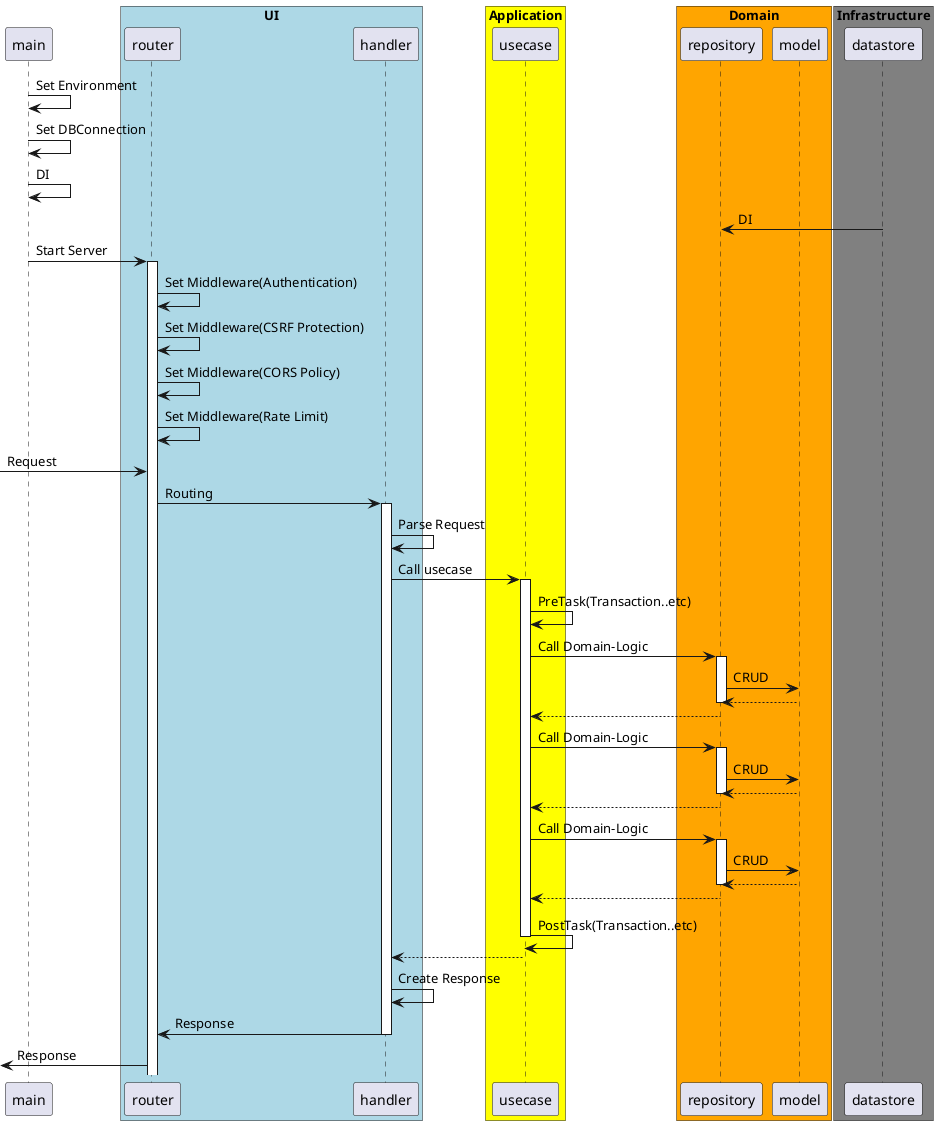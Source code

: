 ```plantuml
@startuml
participant main
box "UI" #LightBlue
  participant router
  participant handler
end box
box "Application" #Yellow
  participant usecase
end box
box "Domain" #Orange
  participant repository
  participant model
end box
box "Infrastructure" #Gray
  participant datastore
end box

main -> main: Set Environment
main -> main: Set DBConnection
main -> main: DI
datastore -> repository: DI
main -> router: Start Server
activate router
router -> router: Set Middleware(Authentication)
router -> router: Set Middleware(CSRF Protection)
router -> router: Set Middleware(CORS Policy)
router -> router: Set Middleware(Rate Limit)
[-> router : Request
router -> handler: Routing
activate handler
handler -> handler: Parse Request
handler -> usecase: Call usecase
activate usecase
usecase -> usecase: PreTask(Transaction..etc)
usecase -> repository: Call Domain-Logic
activate repository
repository -> model: CRUD
repository <-- model:
deactivate repository
usecase <-- repository:
usecase -> repository: Call Domain-Logic
activate repository
repository -> model: CRUD
repository <-- model:
deactivate repository
usecase <-- repository:
usecase -> repository: Call Domain-Logic
activate repository
repository -> model: CRUD
repository <-- model:
deactivate repository
usecase <-- repository:
usecase -> usecase: PostTask(Transaction..etc)
deactivate usecase
handler <-- usecase:
handler -> handler: Create Response
router <- handler: Response
deactivate handler
[<- router: Response
@enduml
```
